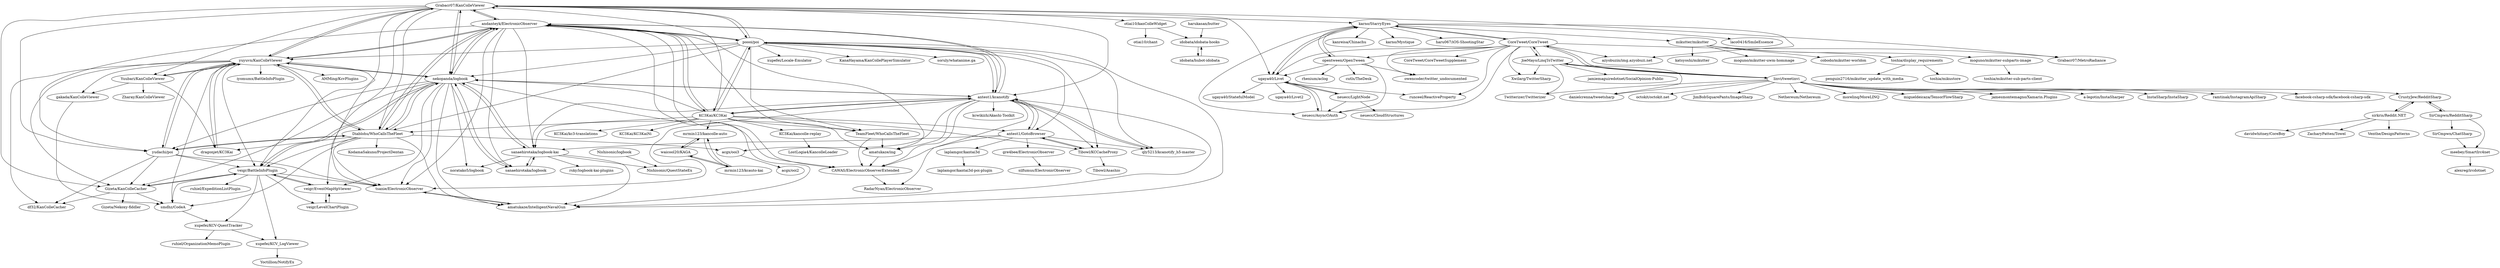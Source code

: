 digraph G {
"Grabacr07/KanColleViewer" -> "andanteyk/ElectronicObserver"
"Grabacr07/KanColleViewer" -> "poooi/poi"
"Grabacr07/KanColleViewer" -> "yuyuvn/KanColleViewer"
"Grabacr07/KanColleViewer" -> "nekopanda/logbook"
"Grabacr07/KanColleViewer" -> "veigr/BattleInfoPlugin"
"Grabacr07/KanColleViewer" -> "Diablohu/WhoCallsTheFleet"
"Grabacr07/KanColleViewer" -> "yudachi/poi"
"Grabacr07/KanColleViewer" -> "otiai10/kanColleWidget"
"Grabacr07/KanColleViewer" -> "veigr/EventMapHpViewer"
"Grabacr07/KanColleViewer" -> "karno/StarryEyes"
"Grabacr07/KanColleViewer" -> "antest1/kcanotify"
"Grabacr07/KanColleViewer" -> "Gizeta/KanColleCacher"
"Grabacr07/KanColleViewer" -> "Grabacr07/MetroRadiance" ["e"=1]
"Grabacr07/KanColleViewer" -> "Yuubari/KanColleViewer"
"Grabacr07/KanColleViewer" -> "ugaya40/Livet"
"sanaehirotaka/logbook-kai" -> "sanaehirotaka/logbook"
"sanaehirotaka/logbook-kai" -> "nekopanda/logbook"
"sanaehirotaka/logbook-kai" -> "noratako5/logbook"
"sanaehirotaka/logbook-kai" -> "Nishisonic/QuestStateEx"
"sanaehirotaka/logbook-kai" -> "amatukaze/IntelligentNavalGun"
"sanaehirotaka/logbook-kai" -> "rsky/logbook-kai-plugins"
"antest1/GotoBrowser" -> "antest1/kcanotify"
"antest1/GotoBrowser" -> "Tibowl/KCCacheProxy"
"antest1/GotoBrowser" -> "qly5213/kcanotify_h5-master"
"antest1/GotoBrowser" -> "CAWAS/ElectronicObserverExtended"
"antest1/GotoBrowser" -> "sanaehirotaka/logbook-kai"
"antest1/GotoBrowser" -> "laplamgor/kantai3d"
"antest1/GotoBrowser" -> "gre4bee/ElectronicObserver"
"antest1/kcanotify" -> "antest1/GotoBrowser"
"antest1/kcanotify" -> "qly5213/kcanotify_h5-master"
"antest1/kcanotify" -> "CAWAS/ElectronicObserverExtended"
"antest1/kcanotify" -> "amatukaze/ing"
"antest1/kcanotify" -> "andanteyk/ElectronicObserver"
"antest1/kcanotify" -> "KC3Kai/KC3Kai"
"antest1/kcanotify" -> "kcwikizh/Akashi-Toolkit"
"antest1/kcanotify" -> "nekopanda/logbook"
"antest1/kcanotify" -> "RadarNyan/ElectronicObserver"
"antest1/kcanotify" -> "sanaehirotaka/logbook-kai"
"antest1/kcanotify" -> "Tibowl/KCCacheProxy"
"antest1/kcanotify" -> "amatukaze/IntelligentNavalGun"
"antest1/kcanotify" -> "poooi/poi"
"antest1/kcanotify" -> "tsanie/ElectronicObserver"
"antest1/kcanotify" -> "acgx/ooi3"
"poooi/poi" -> "Grabacr07/KanColleViewer"
"poooi/poi" -> "andanteyk/ElectronicObserver"
"poooi/poi" -> "KC3Kai/KC3Kai"
"poooi/poi" -> "antest1/kcanotify"
"poooi/poi" -> "nekopanda/logbook"
"poooi/poi" -> "Diablohu/WhoCallsTheFleet"
"poooi/poi" -> "TeamFleet/WhoCallsTheFleet"
"poooi/poi" -> "antest1/GotoBrowser"
"poooi/poi" -> "yuyuvn/KanColleViewer"
"poooi/poi" -> "xupefei/Locale-Emulator" ["e"=1]
"poooi/poi" -> "qly5213/kcanotify_h5-master"
"poooi/poi" -> "KanaHayama/KanCollePlayerSimulator"
"poooi/poi" -> "amatukaze/IntelligentNavalGun"
"poooi/poi" -> "soruly/whatanime.ga" ["e"=1]
"poooi/poi" -> "Tibowl/KCCacheProxy"
"CoreTweet/CoreTweet" -> "karno/StarryEyes"
"CoreTweet/CoreTweet" -> "JoeMayo/LinqToTwitter"
"CoreTweet/CoreTweet" -> "ugaya40/Livet"
"CoreTweet/CoreTweet" -> "linvi/tweetinvi"
"CoreTweet/CoreTweet" -> "Xwilarg/TwitterSharp"
"CoreTweet/CoreTweet" -> "opentween/OpenTween"
"CoreTweet/CoreTweet" -> "azyobuzin/img.azyobuzi.net"
"CoreTweet/CoreTweet" -> "runceel/ReactiveProperty" ["e"=1]
"CoreTweet/CoreTweet" -> "Grabacr07/MetroRadiance" ["e"=1]
"CoreTweet/CoreTweet" -> "CoreTweet/CoreTweetSupplement"
"CoreTweet/CoreTweet" -> "neuecc/AsyncOAuth"
"CoreTweet/CoreTweet" -> "owencoder/twitter_undocumented"
"karno/StarryEyes" -> "ugaya40/Livet"
"karno/StarryEyes" -> "azyobuzin/img.azyobuzi.net"
"karno/StarryEyes" -> "karno/Mystique"
"karno/StarryEyes" -> "mikutter/mikutter"
"karno/StarryEyes" -> "haru067/iOS-ShootingStar"
"karno/StarryEyes" -> "neuecc/AsyncOAuth"
"karno/StarryEyes" -> "opentween/OpenTween"
"karno/StarryEyes" -> "laco0416/SmileEssence"
"karno/StarryEyes" -> "CoreTweet/CoreTweet"
"karno/StarryEyes" -> "kanreisa/Chinachu" ["e"=1]
"otiai10/kanColleWidget" -> "otiai10/chant"
"otiai10/kanColleWidget" -> "idobata/idobata-hooks"
"laplamgor/kantai3d" -> "laplamgor/kantai3d-poi-plugin"
"meebey/SmartIrc4net" -> "alexreg/ircdotnet"
"mrmin123/kancolle-auto" -> "waicool20/KAGA"
"mrmin123/kancolle-auto" -> "mrmin123/kcauto-kai"
"linvi/tweetinvi" -> "JoeMayo/LinqToTwitter"
"linvi/tweetinvi" -> "CoreTweet/CoreTweet"
"linvi/tweetinvi" -> "a-legotin/InstaSharper" ["e"=1]
"linvi/tweetinvi" -> "InstaSharp/InstaSharp" ["e"=1]
"linvi/tweetinvi" -> "Twitterizer/Twitterizer" ["e"=1]
"linvi/tweetinvi" -> "ramtinak/InstagramApiSharp" ["e"=1]
"linvi/tweetinvi" -> "facebook-csharp-sdk/facebook-csharp-sdk" ["e"=1]
"linvi/tweetinvi" -> "octokit/octokit.net" ["e"=1]
"linvi/tweetinvi" -> "danielcrenna/tweetsharp" ["e"=1]
"linvi/tweetinvi" -> "JimBobSquarePants/ImageSharp" ["e"=1]
"linvi/tweetinvi" -> "Nethereum/Nethereum" ["e"=1]
"linvi/tweetinvi" -> "morelinq/MoreLINQ" ["e"=1]
"linvi/tweetinvi" -> "migueldeicaza/TensorFlowSharp" ["e"=1]
"linvi/tweetinvi" -> "jamesmontemagno/Xamarin.Plugins" ["e"=1]
"linvi/tweetinvi" -> "CrustyJew/RedditSharp"
"Diablohu/WhoCallsTheFleet" -> "tsanie/ElectronicObserver"
"Diablohu/WhoCallsTheFleet" -> "amatukaze/IntelligentNavalGun"
"Diablohu/WhoCallsTheFleet" -> "yuyuvn/KanColleViewer"
"Diablohu/WhoCallsTheFleet" -> "yudachi/poi"
"Diablohu/WhoCallsTheFleet" -> "nekopanda/logbook"
"Diablohu/WhoCallsTheFleet" -> "andanteyk/ElectronicObserver"
"Diablohu/WhoCallsTheFleet" -> "veigr/BattleInfoPlugin"
"Diablohu/WhoCallsTheFleet" -> "dragonjet/KC3Kai"
"Diablohu/WhoCallsTheFleet" -> "smdhz/CodeA"
"Diablohu/WhoCallsTheFleet" -> "KodamaSakuno/ProjectDentan"
"Diablohu/WhoCallsTheFleet" -> "acgx/ooi3"
"KC3Kai/KC3Kai" -> "antest1/kcanotify"
"KC3Kai/KC3Kai" -> "poooi/poi"
"KC3Kai/KC3Kai" -> "andanteyk/ElectronicObserver"
"KC3Kai/KC3Kai" -> "KC3Kai/kc3-translations"
"KC3Kai/KC3Kai" -> "Tibowl/KCCacheProxy"
"KC3Kai/KC3Kai" -> "antest1/GotoBrowser"
"KC3Kai/KC3Kai" -> "KC3Kai/KC3KaiNi"
"KC3Kai/KC3Kai" -> "nekopanda/logbook"
"KC3Kai/KC3Kai" -> "TeamFleet/WhoCallsTheFleet"
"KC3Kai/KC3Kai" -> "Diablohu/WhoCallsTheFleet"
"KC3Kai/KC3Kai" -> "sanaehirotaka/logbook-kai"
"KC3Kai/KC3Kai" -> "mrmin123/kancolle-auto"
"KC3Kai/KC3Kai" -> "Grabacr07/KanColleViewer"
"KC3Kai/KC3Kai" -> "amatukaze/ing"
"KC3Kai/KC3Kai" -> "KC3Kai/kancolle-replay"
"nekopanda/logbook" -> "andanteyk/ElectronicObserver"
"nekopanda/logbook" -> "yuyuvn/KanColleViewer"
"nekopanda/logbook" -> "sanaehirotaka/logbook-kai"
"nekopanda/logbook" -> "veigr/BattleInfoPlugin"
"nekopanda/logbook" -> "sanaehirotaka/logbook"
"nekopanda/logbook" -> "tsanie/ElectronicObserver"
"nekopanda/logbook" -> "Gizeta/KanColleCacher"
"nekopanda/logbook" -> "veigr/EventMapHpViewer"
"nekopanda/logbook" -> "amatukaze/IntelligentNavalGun"
"nekopanda/logbook" -> "noratako5/logbook"
"nekopanda/logbook" -> "CAWAS/ElectronicObserverExtended"
"nekopanda/logbook" -> "antest1/kcanotify"
"nekopanda/logbook" -> "yudachi/poi"
"nekopanda/logbook" -> "Grabacr07/KanColleViewer"
"nekopanda/logbook" -> "Diablohu/WhoCallsTheFleet"
"JoeMayo/LinqToTwitter" -> "linvi/tweetinvi"
"JoeMayo/LinqToTwitter" -> "CoreTweet/CoreTweet"
"JoeMayo/LinqToTwitter" -> "Xwilarg/TwitterSharp"
"JoeMayo/LinqToTwitter" -> "jamiemaguiredotnet/SocialOpinion-Public"
"JoeMayo/LinqToTwitter" -> "Twitterizer/Twitterizer" ["e"=1]
"JoeMayo/LinqToTwitter" -> "danielcrenna/tweetsharp" ["e"=1]
"Gizeta/KanColleCacher" -> "Gizeta/Nekoxy-fiddler"
"Gizeta/KanColleCacher" -> "df32/KanColleCacher"
"Gizeta/KanColleCacher" -> "veigr/BattleInfoPlugin"
"Gizeta/KanColleCacher" -> "smdhz/CodeA"
"SirCmpwn/RedditSharp" -> "CrustyJew/RedditSharp"
"SirCmpwn/RedditSharp" -> "SirCmpwn/ChatSharp"
"SirCmpwn/RedditSharp" -> "meebey/SmartIrc4net"
"qly5213/kcanotify_h5-master" -> "antest1/kcanotify"
"amatukaze/IntelligentNavalGun" -> "tsanie/ElectronicObserver"
"gakada/KanColleViewer" -> "smdhz/CodeA"
"veigr/BattleInfoPlugin" -> "veigr/EventMapHpViewer"
"veigr/BattleInfoPlugin" -> "veigr/LevelChartPlugin"
"veigr/BattleInfoPlugin" -> "xupefei/KCV-QuestTracker"
"veigr/BattleInfoPlugin" -> "smdhz/CodeA"
"veigr/BattleInfoPlugin" -> "Gizeta/KanColleCacher"
"veigr/BattleInfoPlugin" -> "tsanie/ElectronicObserver"
"veigr/BattleInfoPlugin" -> "ruhiel/ExpeditionListPlugin"
"veigr/BattleInfoPlugin" -> "nekopanda/logbook"
"veigr/BattleInfoPlugin" -> "xupefei/KCV_LogViewer"
"mikutter/mikutter" -> "moguno/mikutter-subparts-image"
"mikutter/mikutter" -> "moguno/mikutter-uwm-hommage"
"mikutter/mikutter" -> "cobodo/mikutter-worldon"
"mikutter/mikutter" -> "katsyoshi/mikutter"
"mikutter/mikutter" -> "toshia/display_requirements"
"moguno/mikutter-subparts-image" -> "toshia/mikutter-sub-parts-client"
"Yuubari/KanColleViewer" -> "yuyuvn/KanColleViewer"
"Yuubari/KanColleViewer" -> "gakada/KanColleViewer"
"Yuubari/KanColleViewer" -> "dragonjet/KC3Kai"
"Yuubari/KanColleViewer" -> "Zharay/KanColleViewer"
"andanteyk/ElectronicObserver" -> "nekopanda/logbook"
"andanteyk/ElectronicObserver" -> "Grabacr07/KanColleViewer"
"andanteyk/ElectronicObserver" -> "antest1/kcanotify"
"andanteyk/ElectronicObserver" -> "poooi/poi"
"andanteyk/ElectronicObserver" -> "yuyuvn/KanColleViewer"
"andanteyk/ElectronicObserver" -> "tsanie/ElectronicObserver"
"andanteyk/ElectronicObserver" -> "amatukaze/IntelligentNavalGun"
"andanteyk/ElectronicObserver" -> "Diablohu/WhoCallsTheFleet"
"andanteyk/ElectronicObserver" -> "sanaehirotaka/logbook-kai"
"andanteyk/ElectronicObserver" -> "CAWAS/ElectronicObserverExtended"
"andanteyk/ElectronicObserver" -> "KC3Kai/KC3Kai"
"andanteyk/ElectronicObserver" -> "yudachi/poi"
"andanteyk/ElectronicObserver" -> "TeamFleet/WhoCallsTheFleet"
"andanteyk/ElectronicObserver" -> "sanaehirotaka/logbook"
"andanteyk/ElectronicObserver" -> "amatukaze/ing"
"sirkris/Reddit.NET" -> "CrustyJew/RedditSharp"
"sirkris/Reddit.NET" -> "Venthe/DesignPatterns"
"sirkris/Reddit.NET" -> "davidwhitney/CoreBoy" ["e"=1]
"sirkris/Reddit.NET" -> "ZacharyPatten/Towel" ["e"=1]
"opentween/OpenTween" -> "karno/StarryEyes"
"opentween/OpenTween" -> "rhenium/aclog"
"opentween/OpenTween" -> "neuecc/AsyncOAuth"
"opentween/OpenTween" -> "cutls/TheDesk" ["e"=1]
"opentween/OpenTween" -> "ugaya40/Livet"
"opentween/OpenTween" -> "owencoder/twitter_undocumented"
"acgx/ooi3" -> "acgx/ooi2"
"tsanie/ElectronicObserver" -> "amatukaze/IntelligentNavalGun"
"amatukaze/ing" -> "CAWAS/ElectronicObserverExtended"
"CrustyJew/RedditSharp" -> "sirkris/Reddit.NET"
"CrustyJew/RedditSharp" -> "SirCmpwn/RedditSharp"
"veigr/EventMapHpViewer" -> "veigr/LevelChartPlugin"
"veigr/EventMapHpViewer" -> "veigr/BattleInfoPlugin"
"yudachi/poi" -> "yuyuvn/KanColleViewer"
"yudachi/poi" -> "Gizeta/KanColleCacher"
"yudachi/poi" -> "veigr/BattleInfoPlugin"
"yudachi/poi" -> "tsanie/ElectronicObserver"
"yudachi/poi" -> "df32/KanColleCacher"
"yudachi/poi" -> "Diablohu/WhoCallsTheFleet"
"neuecc/AsyncOAuth" -> "ugaya40/Livet"
"ugaya40/Livet" -> "karno/StarryEyes"
"ugaya40/Livet" -> "ugaya40/StatefulModel"
"ugaya40/Livet" -> "neuecc/AsyncOAuth"
"ugaya40/Livet" -> "ugaya40/Livet2"
"ugaya40/Livet" -> "neuecc/LightNode"
"ugaya40/Livet" -> "runceel/ReactiveProperty" ["e"=1]
"SirCmpwn/ChatSharp" -> "meebey/SmartIrc4net"
"CAWAS/ElectronicObserverExtended" -> "RadarNyan/ElectronicObserver"
"TeamFleet/WhoCallsTheFleet" -> "CAWAS/ElectronicObserverExtended"
"TeamFleet/WhoCallsTheFleet" -> "amatukaze/ing"
"Tibowl/KCCacheProxy" -> "antest1/GotoBrowser"
"Tibowl/KCCacheProxy" -> "Tibowl/Asashio"
"gre4bee/ElectronicObserver" -> "silfumus/ElectronicObserver"
"sanaehirotaka/logbook" -> "sanaehirotaka/logbook-kai"
"sanaehirotaka/logbook" -> "nekopanda/logbook"
"yuyuvn/KanColleViewer" -> "yudachi/poi"
"yuyuvn/KanColleViewer" -> "nekopanda/logbook"
"yuyuvn/KanColleViewer" -> "Gizeta/KanColleCacher"
"yuyuvn/KanColleViewer" -> "veigr/BattleInfoPlugin"
"yuyuvn/KanColleViewer" -> "Yuubari/KanColleViewer"
"yuyuvn/KanColleViewer" -> "tsanie/ElectronicObserver"
"yuyuvn/KanColleViewer" -> "dragonjet/KC3Kai"
"yuyuvn/KanColleViewer" -> "smdhz/CodeA"
"yuyuvn/KanColleViewer" -> "AMMing/KcvPlugins"
"yuyuvn/KanColleViewer" -> "andanteyk/ElectronicObserver"
"yuyuvn/KanColleViewer" -> "gakada/KanColleViewer"
"yuyuvn/KanColleViewer" -> "Diablohu/WhoCallsTheFleet"
"yuyuvn/KanColleViewer" -> "Grabacr07/KanColleViewer"
"yuyuvn/KanColleViewer" -> "iyomumx/BattleInfoPlugin"
"yuyuvn/KanColleViewer" -> "df32/KanColleCacher"
"neuecc/LightNode" -> "neuecc/AsyncOAuth"
"neuecc/LightNode" -> "neuecc/CloudStructures" ["e"=1]
"neuecc/LightNode" -> "ugaya40/Livet"
"dragonjet/KC3Kai" -> "yuyuvn/KanColleViewer"
"mrmin123/kcauto-kai" -> "waicool20/KAGA"
"mrmin123/kcauto-kai" -> "mrmin123/kancolle-auto"
"Nishisonic/logbook" -> "Nishisonic/QuestStateEx"
"veigr/LevelChartPlugin" -> "veigr/EventMapHpViewer"
"KC3Kai/kancolle-replay" -> "LostLogia4/KancolleLoader"
"idobata/hubot-idobata" -> "idobata/idobata-hooks"
"smdhz/CodeA" -> "xupefei/KCV-QuestTracker"
"xupefei/KCV-QuestTracker" -> "xupefei/KCV_LogViewer"
"xupefei/KCV-QuestTracker" -> "ruhiel/OrganizationMemoPlugin"
"waicool20/KAGA" -> "mrmin123/kancolle-auto"
"waicool20/KAGA" -> "mrmin123/kcauto-kai"
"toshia/display_requirements" -> "toshia/mikustore"
"toshia/display_requirements" -> "penguin2716/mikutter_update_with_media"
"xupefei/KCV_LogViewer" -> "Yoctillion/NotifyEx"
"harukasan/butter" -> "idobata/idobata-hooks"
"idobata/idobata-hooks" -> "idobata/hubot-idobata"
"Grabacr07/KanColleViewer" ["l"="24.653,14.173"]
"andanteyk/ElectronicObserver" ["l"="24.696,14.168"]
"poooi/poi" ["l"="24.712,14.143"]
"yuyuvn/KanColleViewer" ["l"="24.669,14.135"]
"nekopanda/logbook" ["l"="24.679,14.17"]
"veigr/BattleInfoPlugin" ["l"="24.644,14.156"]
"Diablohu/WhoCallsTheFleet" ["l"="24.683,14.147"]
"yudachi/poi" ["l"="24.663,14.15"]
"otiai10/kanColleWidget" ["l"="24.645,14.251"]
"veigr/EventMapHpViewer" ["l"="24.633,14.174"]
"karno/StarryEyes" ["l"="24.529,14.182"]
"antest1/kcanotify" ["l"="24.715,14.177"]
"Gizeta/KanColleCacher" ["l"="24.645,14.143"]
"Grabacr07/MetroRadiance" ["l"="23.493,17.565"]
"Yuubari/KanColleViewer" ["l"="24.644,14.115"]
"ugaya40/Livet" ["l"="24.548,14.203"]
"sanaehirotaka/logbook-kai" ["l"="24.7,14.193"]
"sanaehirotaka/logbook" ["l"="24.681,14.193"]
"noratako5/logbook" ["l"="24.679,14.204"]
"Nishisonic/QuestStateEx" ["l"="24.703,14.234"]
"amatukaze/IntelligentNavalGun" ["l"="24.696,14.156"]
"rsky/logbook-kai-plugins" ["l"="24.692,14.218"]
"antest1/GotoBrowser" ["l"="24.748,14.181"]
"Tibowl/KCCacheProxy" ["l"="24.755,14.161"]
"qly5213/kcanotify_h5-master" ["l"="24.736,14.191"]
"CAWAS/ElectronicObserverExtended" ["l"="24.719,14.191"]
"laplamgor/kantai3d" ["l"="24.782,14.186"]
"gre4bee/ElectronicObserver" ["l"="24.784,14.207"]
"amatukaze/ing" ["l"="24.73,14.18"]
"KC3Kai/KC3Kai" ["l"="24.731,14.154"]
"kcwikizh/Akashi-Toolkit" ["l"="24.747,14.209"]
"RadarNyan/ElectronicObserver" ["l"="24.728,14.208"]
"tsanie/ElectronicObserver" ["l"="24.676,14.158"]
"acgx/ooi3" ["l"="24.709,14.211"]
"TeamFleet/WhoCallsTheFleet" ["l"="24.736,14.168"]
"xupefei/Locale-Emulator" ["l"="-29.491,-18.853"]
"KanaHayama/KanCollePlayerSimulator" ["l"="24.727,14.098"]
"soruly/whatanime.ga" ["l"="34.304,30.321"]
"CoreTweet/CoreTweet" ["l"="24.487,14.22"]
"JoeMayo/LinqToTwitter" ["l"="24.461,14.251"]
"linvi/tweetinvi" ["l"="24.429,14.241"]
"Xwilarg/TwitterSharp" ["l"="24.486,14.25"]
"opentween/OpenTween" ["l"="24.503,14.19"]
"azyobuzin/img.azyobuzi.net" ["l"="24.507,14.207"]
"runceel/ReactiveProperty" ["l"="23.702,17.627"]
"CoreTweet/CoreTweetSupplement" ["l"="24.499,14.238"]
"neuecc/AsyncOAuth" ["l"="24.525,14.212"]
"owencoder/twitter_undocumented" ["l"="24.474,14.196"]
"karno/Mystique" ["l"="24.53,14.15"]
"mikutter/mikutter" ["l"="24.482,14.124"]
"haru067/iOS-ShootingStar" ["l"="24.513,14.16"]
"laco0416/SmileEssence" ["l"="24.545,14.165"]
"kanreisa/Chinachu" ["l"="-8.826,-23.233"]
"otiai10/chant" ["l"="24.633,14.274"]
"idobata/idobata-hooks" ["l"="24.649,14.3"]
"laplamgor/kantai3d-poi-plugin" ["l"="24.803,14.19"]
"meebey/SmartIrc4net" ["l"="24.271,14.265"]
"alexreg/ircdotnet" ["l"="24.244,14.272"]
"mrmin123/kancolle-auto" ["l"="24.795,14.138"]
"waicool20/KAGA" ["l"="24.812,14.125"]
"mrmin123/kcauto-kai" ["l"="24.818,14.139"]
"a-legotin/InstaSharper" ["l"="-4.527,-45.137"]
"InstaSharp/InstaSharp" ["l"="-4.504,-45.115"]
"Twitterizer/Twitterizer" ["l"="26.16,18.206"]
"ramtinak/InstagramApiSharp" ["l"="-4.549,-45.136"]
"facebook-csharp-sdk/facebook-csharp-sdk" ["l"="25.979,18.14"]
"octokit/octokit.net" ["l"="25.646,18.105"]
"danielcrenna/tweetsharp" ["l"="26.069,18.168"]
"JimBobSquarePants/ImageSharp" ["l"="25.693,18.015"]
"Nethereum/Nethereum" ["l"="44.81,-28.383"]
"morelinq/MoreLINQ" ["l"="25.571,17.858"]
"migueldeicaza/TensorFlowSharp" ["l"="25.405,18.201"]
"jamesmontemagno/Xamarin.Plugins" ["l"="26.38,15.384"]
"CrustyJew/RedditSharp" ["l"="24.352,14.266"]
"dragonjet/KC3Kai" ["l"="24.672,14.115"]
"smdhz/CodeA" ["l"="24.647,14.13"]
"KodamaSakuno/ProjectDentan" ["l"="24.693,14.117"]
"KC3Kai/kc3-translations" ["l"="24.75,14.121"]
"KC3Kai/KC3KaiNi" ["l"="24.762,14.139"]
"KC3Kai/kancolle-replay" ["l"="24.77,14.119"]
"jamiemaguiredotnet/SocialOpinion-Public" ["l"="24.455,14.283"]
"Gizeta/Nekoxy-fiddler" ["l"="24.621,14.124"]
"df32/KanColleCacher" ["l"="24.657,14.124"]
"SirCmpwn/RedditSharp" ["l"="24.311,14.259"]
"SirCmpwn/ChatSharp" ["l"="24.28,14.241"]
"gakada/KanColleViewer" ["l"="24.653,14.102"]
"veigr/LevelChartPlugin" ["l"="24.617,14.172"]
"xupefei/KCV-QuestTracker" ["l"="24.624,14.137"]
"ruhiel/ExpeditionListPlugin" ["l"="24.617,14.156"]
"xupefei/KCV_LogViewer" ["l"="24.613,14.145"]
"moguno/mikutter-subparts-image" ["l"="24.45,14.115"]
"moguno/mikutter-uwm-hommage" ["l"="24.462,14.13"]
"cobodo/mikutter-worldon" ["l"="24.47,14.107"]
"katsyoshi/mikutter" ["l"="24.493,14.098"]
"toshia/display_requirements" ["l"="24.463,14.089"]
"toshia/mikutter-sub-parts-client" ["l"="24.429,14.108"]
"Zharay/KanColleViewer" ["l"="24.627,14.085"]
"sirkris/Reddit.NET" ["l"="24.342,14.3"]
"Venthe/DesignPatterns" ["l"="24.327,14.33"]
"davidwhitney/CoreBoy" ["l"="25.152,17.816"]
"ZacharyPatten/Towel" ["l"="25.239,17.722"]
"rhenium/aclog" ["l"="24.478,14.17"]
"cutls/TheDesk" ["l"="-24.718,-19.581"]
"acgx/ooi2" ["l"="24.728,14.243"]
"ugaya40/StatefulModel" ["l"="24.569,14.196"]
"ugaya40/Livet2" ["l"="24.568,14.218"]
"neuecc/LightNode" ["l"="24.546,14.231"]
"Tibowl/Asashio" ["l"="24.779,14.161"]
"silfumus/ElectronicObserver" ["l"="24.804,14.22"]
"AMMing/KcvPlugins" ["l"="24.672,14.091"]
"iyomumx/BattleInfoPlugin" ["l"="24.683,14.107"]
"neuecc/CloudStructures" ["l"="-12.609,40.117"]
"Nishisonic/logbook" ["l"="24.707,14.26"]
"LostLogia4/KancolleLoader" ["l"="24.784,14.1"]
"idobata/hubot-idobata" ["l"="24.661,14.317"]
"ruhiel/OrganizationMemoPlugin" ["l"="24.606,14.126"]
"toshia/mikustore" ["l"="24.462,14.067"]
"penguin2716/mikutter_update_with_media" ["l"="24.446,14.076"]
"Yoctillion/NotifyEx" ["l"="24.594,14.139"]
"harukasan/butter" ["l"="24.639,14.329"]
}